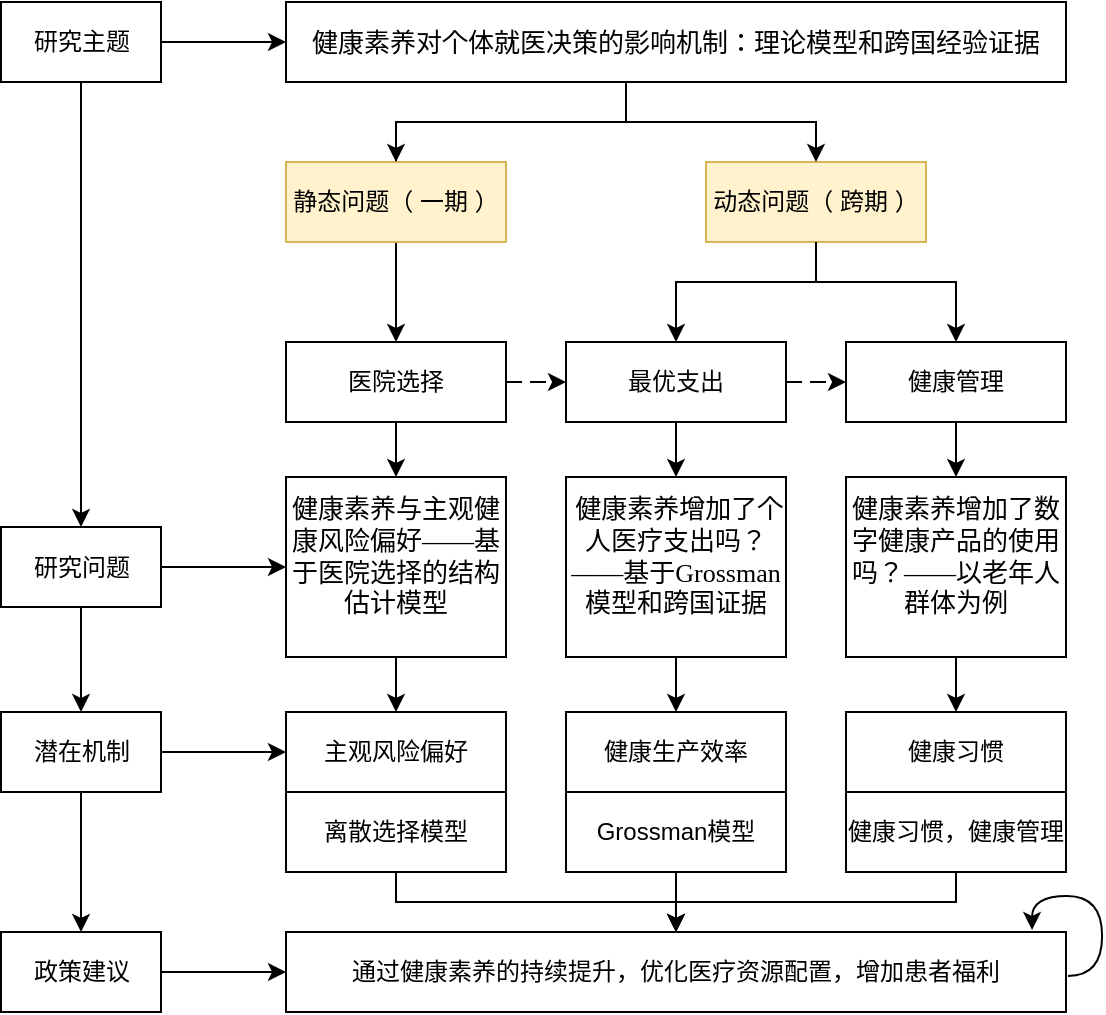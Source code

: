 <mxfile version="24.4.13" type="github">
  <diagram name="第 1 页" id="TJlREFRVbjQbi90u0qth">
    <mxGraphModel dx="934" dy="494" grid="1" gridSize="10" guides="1" tooltips="1" connect="1" arrows="1" fold="1" page="1" pageScale="1" pageWidth="827" pageHeight="1169" math="0" shadow="0">
      <root>
        <mxCell id="0" />
        <mxCell id="1" parent="0" />
        <mxCell id="6NIygA2UcwXDgmvHAig5-2" value="&lt;font style=&quot;font-size: 13px;&quot;&gt;健康素养对个体就医决策的影响机制：理论模型和跨国经验证据&lt;/font&gt;" style="rounded=0;whiteSpace=wrap;html=1;" vertex="1" parent="1">
          <mxGeometry x="380" y="40" width="390" height="40" as="geometry" />
        </mxCell>
        <mxCell id="6NIygA2UcwXDgmvHAig5-57" value="" style="edgeStyle=orthogonalEdgeStyle;rounded=0;orthogonalLoop=1;jettySize=auto;html=1;" edge="1" parent="1" source="6NIygA2UcwXDgmvHAig5-5" target="6NIygA2UcwXDgmvHAig5-24">
          <mxGeometry relative="1" as="geometry" />
        </mxCell>
        <mxCell id="6NIygA2UcwXDgmvHAig5-5" value="健康管理" style="rounded=0;whiteSpace=wrap;html=1;" vertex="1" parent="1">
          <mxGeometry x="660" y="210" width="110" height="40" as="geometry" />
        </mxCell>
        <mxCell id="6NIygA2UcwXDgmvHAig5-58" style="edgeStyle=orthogonalEdgeStyle;rounded=0;orthogonalLoop=1;jettySize=auto;html=1;" edge="1" parent="1" source="6NIygA2UcwXDgmvHAig5-10">
          <mxGeometry relative="1" as="geometry">
            <mxPoint x="435.0" y="130" as="targetPoint" />
          </mxGeometry>
        </mxCell>
        <mxCell id="6NIygA2UcwXDgmvHAig5-59" value="" style="edgeStyle=orthogonalEdgeStyle;rounded=0;orthogonalLoop=1;jettySize=auto;html=1;" edge="1" parent="1" source="6NIygA2UcwXDgmvHAig5-10" target="6NIygA2UcwXDgmvHAig5-41">
          <mxGeometry relative="1" as="geometry" />
        </mxCell>
        <mxCell id="6NIygA2UcwXDgmvHAig5-10" value="静态问题（ 一期 ）" style="rounded=0;whiteSpace=wrap;html=1;fillColor=#fff2cc;strokeColor=#d6b656;" vertex="1" parent="1">
          <mxGeometry x="380" y="120" width="110" height="40" as="geometry" />
        </mxCell>
        <mxCell id="6NIygA2UcwXDgmvHAig5-88" style="edgeStyle=orthogonalEdgeStyle;rounded=0;orthogonalLoop=1;jettySize=auto;html=1;exitX=0.5;exitY=1;exitDx=0;exitDy=0;entryX=0.5;entryY=0;entryDx=0;entryDy=0;" edge="1" parent="1" source="6NIygA2UcwXDgmvHAig5-12" target="6NIygA2UcwXDgmvHAig5-82">
          <mxGeometry relative="1" as="geometry">
            <Array as="points">
              <mxPoint x="715" y="490" />
              <mxPoint x="575" y="490" />
            </Array>
          </mxGeometry>
        </mxCell>
        <mxCell id="6NIygA2UcwXDgmvHAig5-12" value="健康习惯，健康管理" style="rounded=0;whiteSpace=wrap;html=1;" vertex="1" parent="1">
          <mxGeometry x="660" y="435" width="110" height="40" as="geometry" />
        </mxCell>
        <mxCell id="6NIygA2UcwXDgmvHAig5-86" style="edgeStyle=orthogonalEdgeStyle;rounded=0;orthogonalLoop=1;jettySize=auto;html=1;exitX=0.5;exitY=1;exitDx=0;exitDy=0;entryX=0.5;entryY=0;entryDx=0;entryDy=0;" edge="1" parent="1" source="6NIygA2UcwXDgmvHAig5-15" target="6NIygA2UcwXDgmvHAig5-82">
          <mxGeometry relative="1" as="geometry">
            <Array as="points">
              <mxPoint x="435" y="490" />
              <mxPoint x="575" y="490" />
            </Array>
          </mxGeometry>
        </mxCell>
        <mxCell id="6NIygA2UcwXDgmvHAig5-15" value="离散选择模型" style="rounded=0;whiteSpace=wrap;html=1;" vertex="1" parent="1">
          <mxGeometry x="380" y="435" width="110" height="40" as="geometry" />
        </mxCell>
        <mxCell id="6NIygA2UcwXDgmvHAig5-63" value="" style="edgeStyle=orthogonalEdgeStyle;rounded=0;orthogonalLoop=1;jettySize=auto;html=1;" edge="1" parent="1" source="6NIygA2UcwXDgmvHAig5-18" target="6NIygA2UcwXDgmvHAig5-50">
          <mxGeometry relative="1" as="geometry" />
        </mxCell>
        <mxCell id="6NIygA2UcwXDgmvHAig5-18" value="&lt;span style=&quot;text-indent: -22pt; background-color: initial; font-family: 宋体;&quot;&gt;&lt;font style=&quot;font-size: 13px;&quot;&gt;健康素养与主观健康风险偏好——基于医院选择的结构估计模型&lt;/font&gt;&lt;/span&gt;&lt;p style=&quot;margin-top:0cm;margin-right:0cm;margin-bottom:&lt;br/&gt;12.0pt;margin-left:22.0pt;text-align:justify;text-justify:inter-ideograph;&lt;br/&gt;text-indent:-22.0pt;mso-char-indent-count:0;line-height:150%;mso-list:l0 level1 lfo1&quot; class=&quot;MsoListParagraph&quot;&gt;&lt;span style=&quot;font-family: &amp;quot;Times New Roman&amp;quot;, serif;&quot; lang=&quot;EN-US&quot;&gt;&lt;/span&gt;&lt;/p&gt;" style="rounded=0;whiteSpace=wrap;html=1;" vertex="1" parent="1">
          <mxGeometry x="380" y="277.5" width="110" height="90" as="geometry" />
        </mxCell>
        <mxCell id="6NIygA2UcwXDgmvHAig5-75" value="" style="edgeStyle=orthogonalEdgeStyle;curved=1;rounded=0;orthogonalLoop=1;jettySize=auto;html=1;" edge="1" parent="1" source="6NIygA2UcwXDgmvHAig5-19" target="6NIygA2UcwXDgmvHAig5-49">
          <mxGeometry relative="1" as="geometry" />
        </mxCell>
        <mxCell id="6NIygA2UcwXDgmvHAig5-19" value="&lt;font style=&quot;font-size: 13px;&quot;&gt;&lt;span style=&quot;text-align: justify; text-indent: -22pt; background-color: initial; font-family: &amp;quot;Times New Roman&amp;quot;, serif;&quot; lang=&quot;EN-US&quot;&gt;&amp;nbsp;&lt;/span&gt;&lt;span style=&quot;text-align: justify; text-indent: -22pt; background-color: initial; font-family: 宋体;&quot;&gt;健康素养增加了个人医疗支出吗？——基于&lt;/span&gt;&lt;span style=&quot;text-align: justify; text-indent: -22pt; background-color: initial; font-family: &amp;quot;Times New Roman&amp;quot;, serif;&quot; lang=&quot;EN-US&quot;&gt;Grossman&lt;/span&gt;&lt;span style=&quot;text-align: justify; text-indent: -22pt; background-color: initial; font-family: 宋体;&quot;&gt;模型和跨国证据&lt;/span&gt;&lt;/font&gt;&lt;p style=&quot;margin-top:0cm;margin-right:0cm;margin-bottom:&lt;br/&gt;12.0pt;margin-left:22.0pt;text-align:justify;text-justify:inter-ideograph;&lt;br/&gt;text-indent:-22.0pt;mso-char-indent-count:0;line-height:150%;mso-list:l0 level1 lfo1&quot; class=&quot;MsoListParagraph&quot;&gt;&lt;span style=&quot;font-family: &amp;quot;Times New Roman&amp;quot;, serif;&quot; lang=&quot;EN-US&quot;&gt;&lt;/span&gt;&lt;/p&gt;" style="rounded=0;whiteSpace=wrap;html=1;" vertex="1" parent="1">
          <mxGeometry x="520" y="277.5" width="110" height="90" as="geometry" />
        </mxCell>
        <mxCell id="6NIygA2UcwXDgmvHAig5-77" value="" style="edgeStyle=orthogonalEdgeStyle;curved=1;rounded=0;orthogonalLoop=1;jettySize=auto;html=1;" edge="1" parent="1" source="6NIygA2UcwXDgmvHAig5-24" target="6NIygA2UcwXDgmvHAig5-48">
          <mxGeometry relative="1" as="geometry" />
        </mxCell>
        <mxCell id="6NIygA2UcwXDgmvHAig5-24" value="&lt;font style=&quot;font-size: 13px;&quot;&gt;&lt;span style=&quot;font-family: 宋体;&quot;&gt;健康素养增加了数字健康产品的使用吗？&lt;/span&gt;&lt;span style=&quot;font-family: &amp;quot;Times New Roman&amp;quot;, serif;&quot; lang=&quot;EN-GB&quot;&gt;——&lt;/span&gt;&lt;span style=&quot;font-family: 宋体;&quot;&gt;以老年人群体为例&lt;/span&gt;&lt;/font&gt;&lt;br&gt;&lt;p style=&quot;margin-top:0cm;margin-right:0cm;margin-bottom:&lt;br/&gt;12.0pt;margin-left:22.0pt;text-align:justify;text-justify:inter-ideograph;&lt;br/&gt;text-indent:-22.0pt;mso-char-indent-count:0;line-height:150%;mso-list:l0 level1 lfo1&quot; class=&quot;MsoListParagraph&quot;&gt;&lt;span style=&quot;font-family: &amp;quot;Times New Roman&amp;quot;, serif;&quot; lang=&quot;EN-US&quot;&gt;&lt;/span&gt;&lt;/p&gt;" style="rounded=0;whiteSpace=wrap;html=1;" vertex="1" parent="1">
          <mxGeometry x="660" y="277.5" width="110" height="90" as="geometry" />
        </mxCell>
        <mxCell id="6NIygA2UcwXDgmvHAig5-25" style="edgeStyle=orthogonalEdgeStyle;rounded=0;orthogonalLoop=1;jettySize=auto;html=1;exitX=0.5;exitY=1;exitDx=0;exitDy=0;" edge="1" parent="1" source="6NIygA2UcwXDgmvHAig5-10" target="6NIygA2UcwXDgmvHAig5-10">
          <mxGeometry relative="1" as="geometry" />
        </mxCell>
        <mxCell id="6NIygA2UcwXDgmvHAig5-81" value="" style="edgeStyle=orthogonalEdgeStyle;curved=1;rounded=0;orthogonalLoop=1;jettySize=auto;html=1;" edge="1" parent="1" source="6NIygA2UcwXDgmvHAig5-27">
          <mxGeometry relative="1" as="geometry">
            <mxPoint x="574.941" y="505" as="targetPoint" />
          </mxGeometry>
        </mxCell>
        <mxCell id="6NIygA2UcwXDgmvHAig5-27" value="Grossman模型" style="rounded=0;whiteSpace=wrap;html=1;" vertex="1" parent="1">
          <mxGeometry x="520" y="435" width="110" height="40" as="geometry" />
        </mxCell>
        <mxCell id="6NIygA2UcwXDgmvHAig5-11" value="动态问题（ 跨期 ）" style="rounded=0;whiteSpace=wrap;html=1;fillColor=#fff2cc;strokeColor=#d6b656;" vertex="1" parent="1">
          <mxGeometry x="590" y="120" width="110" height="40" as="geometry" />
        </mxCell>
        <mxCell id="6NIygA2UcwXDgmvHAig5-32" value="研究主题" style="rounded=0;whiteSpace=wrap;html=1;" vertex="1" parent="1">
          <mxGeometry x="237.5" y="40" width="80" height="40" as="geometry" />
        </mxCell>
        <mxCell id="6NIygA2UcwXDgmvHAig5-34" value="" style="endArrow=classic;html=1;rounded=0;exitX=1;exitY=0.5;exitDx=0;exitDy=0;entryX=0;entryY=0.5;entryDx=0;entryDy=0;" edge="1" parent="1" source="6NIygA2UcwXDgmvHAig5-32" target="6NIygA2UcwXDgmvHAig5-2">
          <mxGeometry width="50" height="50" relative="1" as="geometry">
            <mxPoint x="600" y="230" as="sourcePoint" />
            <mxPoint x="650" y="180" as="targetPoint" />
          </mxGeometry>
        </mxCell>
        <mxCell id="6NIygA2UcwXDgmvHAig5-39" value="" style="edgeStyle=orthogonalEdgeStyle;rounded=0;orthogonalLoop=1;jettySize=auto;html=1;" edge="1" parent="1" source="6NIygA2UcwXDgmvHAig5-35" target="6NIygA2UcwXDgmvHAig5-36">
          <mxGeometry relative="1" as="geometry" />
        </mxCell>
        <mxCell id="6NIygA2UcwXDgmvHAig5-62" value="" style="edgeStyle=orthogonalEdgeStyle;rounded=0;orthogonalLoop=1;jettySize=auto;html=1;" edge="1" parent="1" source="6NIygA2UcwXDgmvHAig5-35" target="6NIygA2UcwXDgmvHAig5-18">
          <mxGeometry relative="1" as="geometry" />
        </mxCell>
        <mxCell id="6NIygA2UcwXDgmvHAig5-35" value="研究问题" style="rounded=0;whiteSpace=wrap;html=1;" vertex="1" parent="1">
          <mxGeometry x="237.5" y="302.5" width="80" height="40" as="geometry" />
        </mxCell>
        <mxCell id="6NIygA2UcwXDgmvHAig5-40" value="" style="edgeStyle=orthogonalEdgeStyle;rounded=0;orthogonalLoop=1;jettySize=auto;html=1;" edge="1" parent="1" source="6NIygA2UcwXDgmvHAig5-36" target="6NIygA2UcwXDgmvHAig5-37">
          <mxGeometry relative="1" as="geometry" />
        </mxCell>
        <mxCell id="6NIygA2UcwXDgmvHAig5-76" value="" style="edgeStyle=orthogonalEdgeStyle;curved=1;rounded=0;orthogonalLoop=1;jettySize=auto;html=1;" edge="1" parent="1" source="6NIygA2UcwXDgmvHAig5-36" target="6NIygA2UcwXDgmvHAig5-50">
          <mxGeometry relative="1" as="geometry" />
        </mxCell>
        <mxCell id="6NIygA2UcwXDgmvHAig5-36" value="潜在机制" style="rounded=0;whiteSpace=wrap;html=1;" vertex="1" parent="1">
          <mxGeometry x="237.5" y="395" width="80" height="40" as="geometry" />
        </mxCell>
        <mxCell id="6NIygA2UcwXDgmvHAig5-84" value="" style="edgeStyle=orthogonalEdgeStyle;curved=1;rounded=0;orthogonalLoop=1;jettySize=auto;html=1;" edge="1" parent="1" source="6NIygA2UcwXDgmvHAig5-37" target="6NIygA2UcwXDgmvHAig5-82">
          <mxGeometry relative="1" as="geometry" />
        </mxCell>
        <mxCell id="6NIygA2UcwXDgmvHAig5-37" value="政策建议" style="rounded=0;whiteSpace=wrap;html=1;" vertex="1" parent="1">
          <mxGeometry x="237.5" y="505" width="80" height="40" as="geometry" />
        </mxCell>
        <mxCell id="6NIygA2UcwXDgmvHAig5-38" value="" style="endArrow=classic;html=1;rounded=0;exitX=0.5;exitY=1;exitDx=0;exitDy=0;entryX=0.5;entryY=0;entryDx=0;entryDy=0;" edge="1" parent="1" source="6NIygA2UcwXDgmvHAig5-32" target="6NIygA2UcwXDgmvHAig5-35">
          <mxGeometry width="50" height="50" relative="1" as="geometry">
            <mxPoint x="600" y="230" as="sourcePoint" />
            <mxPoint x="650" y="180" as="targetPoint" />
          </mxGeometry>
        </mxCell>
        <mxCell id="6NIygA2UcwXDgmvHAig5-51" value="" style="edgeStyle=orthogonalEdgeStyle;rounded=0;orthogonalLoop=1;jettySize=auto;html=1;dashed=1;dashPattern=8 8;" edge="1" parent="1" source="6NIygA2UcwXDgmvHAig5-41" target="6NIygA2UcwXDgmvHAig5-42">
          <mxGeometry relative="1" as="geometry" />
        </mxCell>
        <mxCell id="6NIygA2UcwXDgmvHAig5-55" value="" style="edgeStyle=orthogonalEdgeStyle;rounded=0;orthogonalLoop=1;jettySize=auto;html=1;" edge="1" parent="1" source="6NIygA2UcwXDgmvHAig5-41" target="6NIygA2UcwXDgmvHAig5-18">
          <mxGeometry relative="1" as="geometry" />
        </mxCell>
        <mxCell id="6NIygA2UcwXDgmvHAig5-41" value="医院选择" style="rounded=0;whiteSpace=wrap;html=1;" vertex="1" parent="1">
          <mxGeometry x="380" y="210" width="110" height="40" as="geometry" />
        </mxCell>
        <mxCell id="6NIygA2UcwXDgmvHAig5-52" value="" style="edgeStyle=orthogonalEdgeStyle;rounded=0;orthogonalLoop=1;jettySize=auto;html=1;dashed=1;dashPattern=8 8;" edge="1" parent="1" source="6NIygA2UcwXDgmvHAig5-42" target="6NIygA2UcwXDgmvHAig5-5">
          <mxGeometry relative="1" as="geometry" />
        </mxCell>
        <mxCell id="6NIygA2UcwXDgmvHAig5-56" value="" style="edgeStyle=orthogonalEdgeStyle;rounded=0;orthogonalLoop=1;jettySize=auto;html=1;" edge="1" parent="1" source="6NIygA2UcwXDgmvHAig5-42" target="6NIygA2UcwXDgmvHAig5-19">
          <mxGeometry relative="1" as="geometry" />
        </mxCell>
        <mxCell id="6NIygA2UcwXDgmvHAig5-42" value="最优支出" style="rounded=0;whiteSpace=wrap;html=1;" vertex="1" parent="1">
          <mxGeometry x="520" y="210" width="110" height="40" as="geometry" />
        </mxCell>
        <mxCell id="6NIygA2UcwXDgmvHAig5-45" value="" style="endArrow=classic;html=1;rounded=0;exitX=0.5;exitY=1;exitDx=0;exitDy=0;entryX=0.5;entryY=0;entryDx=0;entryDy=0;edgeStyle=orthogonalEdgeStyle;" edge="1" parent="1" source="6NIygA2UcwXDgmvHAig5-2" target="6NIygA2UcwXDgmvHAig5-10">
          <mxGeometry width="50" height="50" relative="1" as="geometry">
            <mxPoint x="585" y="90" as="sourcePoint" />
            <mxPoint x="585" y="140" as="targetPoint" />
            <Array as="points">
              <mxPoint x="550" y="80" />
              <mxPoint x="550" y="100" />
              <mxPoint x="435" y="100" />
            </Array>
          </mxGeometry>
        </mxCell>
        <mxCell id="6NIygA2UcwXDgmvHAig5-46" value="" style="endArrow=classic;html=1;rounded=0;exitX=0.5;exitY=1;exitDx=0;exitDy=0;entryX=0.5;entryY=0;entryDx=0;entryDy=0;edgeStyle=orthogonalEdgeStyle;" edge="1" parent="1" source="6NIygA2UcwXDgmvHAig5-2" target="6NIygA2UcwXDgmvHAig5-11">
          <mxGeometry width="50" height="50" relative="1" as="geometry">
            <mxPoint x="585" y="90" as="sourcePoint" />
            <mxPoint x="445" y="140" as="targetPoint" />
            <Array as="points">
              <mxPoint x="550" y="80" />
              <mxPoint x="550" y="100" />
              <mxPoint x="645" y="100" />
            </Array>
          </mxGeometry>
        </mxCell>
        <mxCell id="6NIygA2UcwXDgmvHAig5-48" value="健康习惯" style="rounded=0;whiteSpace=wrap;html=1;" vertex="1" parent="1">
          <mxGeometry x="660" y="395" width="110" height="40" as="geometry" />
        </mxCell>
        <mxCell id="6NIygA2UcwXDgmvHAig5-49" value="健康生产效率" style="rounded=0;whiteSpace=wrap;html=1;" vertex="1" parent="1">
          <mxGeometry x="520" y="395" width="110" height="40" as="geometry" />
        </mxCell>
        <mxCell id="6NIygA2UcwXDgmvHAig5-50" value="主观风险偏好" style="rounded=0;whiteSpace=wrap;html=1;" vertex="1" parent="1">
          <mxGeometry x="380" y="395" width="110" height="40" as="geometry" />
        </mxCell>
        <mxCell id="6NIygA2UcwXDgmvHAig5-60" value="" style="endArrow=classic;html=1;rounded=0;exitX=0.5;exitY=1;exitDx=0;exitDy=0;entryX=0.5;entryY=0;entryDx=0;entryDy=0;edgeStyle=orthogonalEdgeStyle;" edge="1" parent="1" source="6NIygA2UcwXDgmvHAig5-11" target="6NIygA2UcwXDgmvHAig5-42">
          <mxGeometry width="50" height="50" relative="1" as="geometry">
            <mxPoint x="585" y="90" as="sourcePoint" />
            <mxPoint x="445" y="130" as="targetPoint" />
            <Array as="points">
              <mxPoint x="645" y="180" />
              <mxPoint x="575" y="180" />
            </Array>
          </mxGeometry>
        </mxCell>
        <mxCell id="6NIygA2UcwXDgmvHAig5-61" value="" style="endArrow=classic;html=1;rounded=0;exitX=0.5;exitY=1;exitDx=0;exitDy=0;entryX=0.5;entryY=0;entryDx=0;entryDy=0;edgeStyle=orthogonalEdgeStyle;" edge="1" parent="1" source="6NIygA2UcwXDgmvHAig5-11" target="6NIygA2UcwXDgmvHAig5-5">
          <mxGeometry width="50" height="50" relative="1" as="geometry">
            <mxPoint x="665" y="170" as="sourcePoint" />
            <mxPoint x="585" y="230" as="targetPoint" />
            <Array as="points">
              <mxPoint x="645" y="180" />
              <mxPoint x="715" y="180" />
            </Array>
          </mxGeometry>
        </mxCell>
        <mxCell id="6NIygA2UcwXDgmvHAig5-74" style="edgeStyle=orthogonalEdgeStyle;curved=1;rounded=0;orthogonalLoop=1;jettySize=auto;html=1;exitX=1;exitY=0.25;exitDx=0;exitDy=0;entryX=0.86;entryY=-0.066;entryDx=0;entryDy=0;entryPerimeter=0;" edge="1" parent="1">
          <mxGeometry relative="1" as="geometry">
            <mxPoint x="753.04" y="504" as="targetPoint" />
            <mxPoint x="771.01" y="526.94" as="sourcePoint" />
            <Array as="points">
              <mxPoint x="788.04" y="527" />
              <mxPoint x="788.04" y="487" />
              <mxPoint x="753.04" y="487" />
            </Array>
          </mxGeometry>
        </mxCell>
        <mxCell id="6NIygA2UcwXDgmvHAig5-82" value="通过健康素养的持续提升，优化医疗资源配置，增加患者福利" style="whiteSpace=wrap;html=1;rounded=0;" vertex="1" parent="1">
          <mxGeometry x="380" y="505" width="390" height="40" as="geometry" />
        </mxCell>
      </root>
    </mxGraphModel>
  </diagram>
</mxfile>

